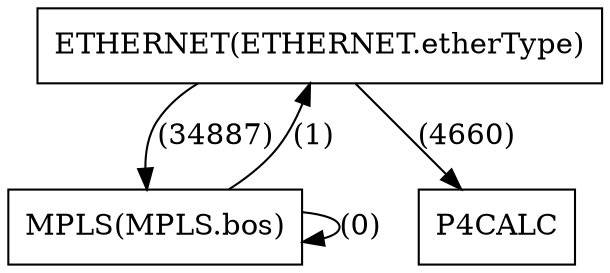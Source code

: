 digraph Transition{

ETHERNET ["shape" = rectangle, "label" = "ETHERNET(ETHERNET.etherType)"]

MPLS ["shape" = rectangle, "label" = "MPLS(MPLS.bos)"]

P4CALC ["shape" = rectangle, "label" = "P4CALC"]

ETHERNET -> MPLS ["shape" = rectangle, "label" = "(34887)"]

ETHERNET -> P4CALC ["shape" = rectangle, "label" = "(4660)"]

MPLS -> ETHERNET ["shape" = rectangle, "label" = "(1)"]

MPLS -> MPLS ["shape" = rectangle, "label" = "(0)"]

}


